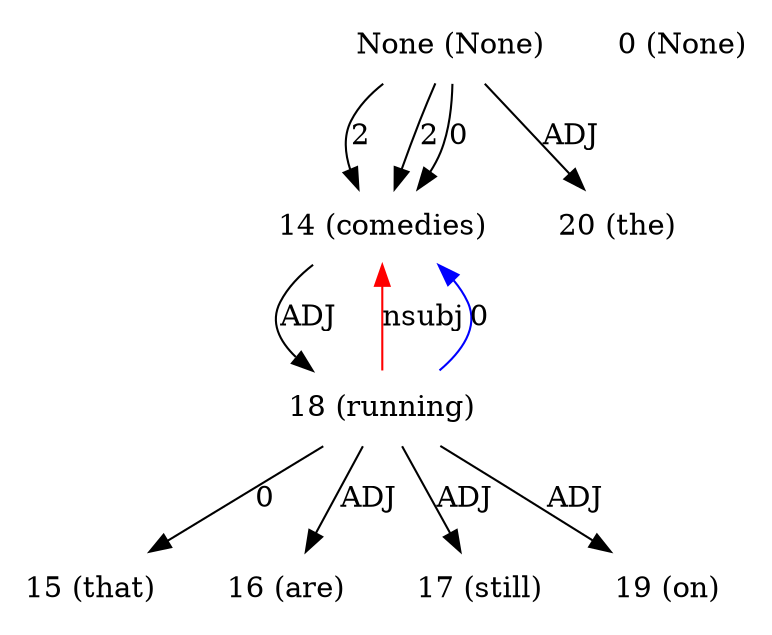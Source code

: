 digraph G{
edge [dir=forward]
node [shape=plaintext]

None [label="None (None)"]
None -> 14 [label="2"]
None [label="None (None)"]
None -> 14 [label="2"]
None [label="None (None)"]
None -> 14 [label="0"]
None [label="None (None)"]
None -> 20 [label="ADJ"]
0 [label="0 (None)"]
14 [label="14 (comedies)"]
14 -> 18 [label="ADJ"]
18 -> 14 [label="nsubj", color="red"]
15 [label="15 (that)"]
16 [label="16 (are)"]
17 [label="17 (still)"]
18 [label="18 (running)"]
18 -> 15 [label="0"]
18 -> 14 [label="0", color="blue"]
18 -> 16 [label="ADJ"]
18 -> 17 [label="ADJ"]
18 -> 19 [label="ADJ"]
19 [label="19 (on)"]
20 [label="20 (the)"]
}
